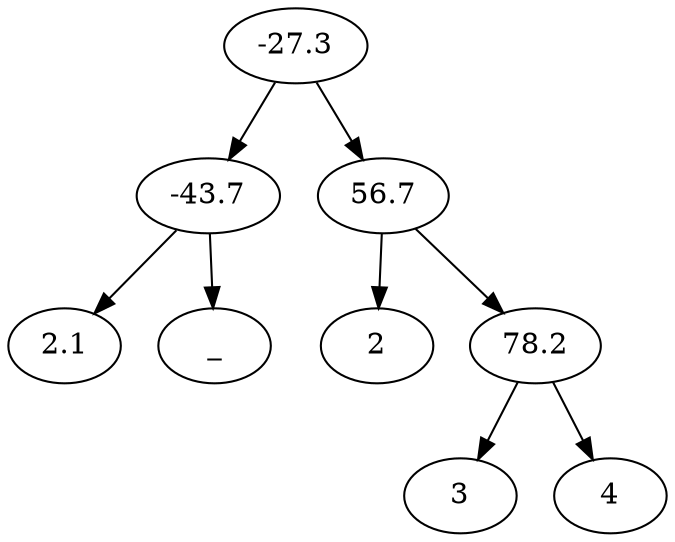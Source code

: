 digraph BinaryTree { 
 

"1" [label="-27.3"];
"2" [label="-43.7"];
"3" [label="56.7"];
"1" -> "2";
"1" -> "3";
"4" [label="2.1"];
"5" [label="_"];
"2" -> "4";
"2" -> "5";
"6" [label="2"];
"7" [label="78.2"];
"3" -> "6";
"3" -> "7";
"8" [label="3"];
"9" [label="4"];
"7" -> "8";
"7" -> "9";
}
